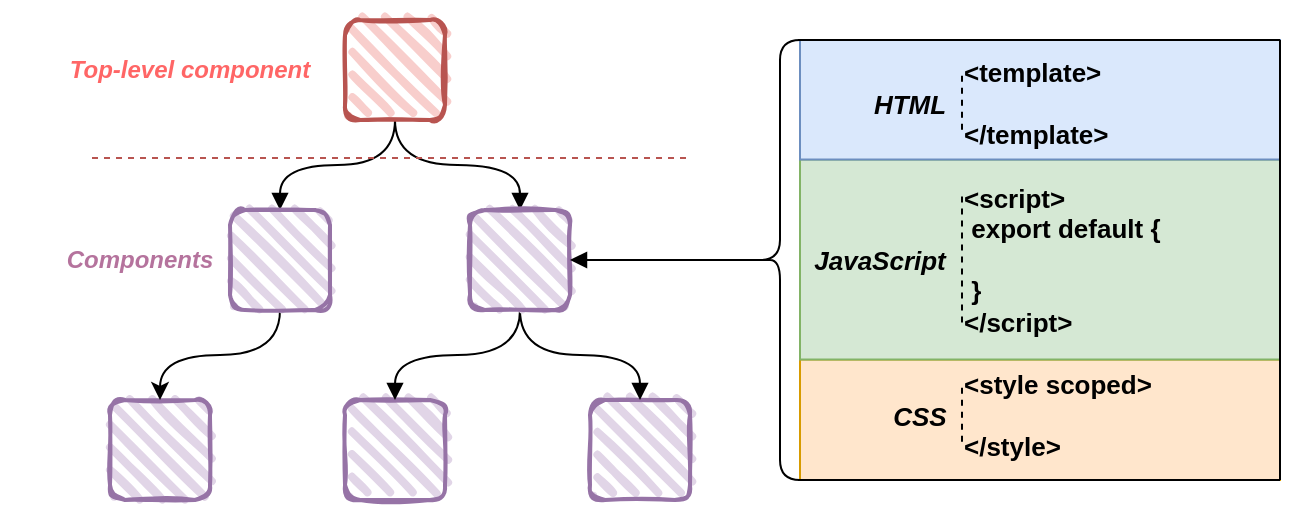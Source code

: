 <mxfile version="21.1.0" type="github">
  <diagram name="Page-1" id="bX5Nv4EXqvbN6E7egdSF">
    <mxGraphModel dx="1195" dy="667" grid="1" gridSize="10" guides="1" tooltips="1" connect="1" arrows="1" fold="1" page="1" pageScale="1" pageWidth="827" pageHeight="1169" math="0" shadow="0">
      <root>
        <mxCell id="0" />
        <mxCell id="1" parent="0" />
        <mxCell id="juIO59sQN7g4RxJMEnIw-93" value="" style="rounded=0;whiteSpace=wrap;html=1;fillColor=#ffe6cc;strokeColor=#d79b00;fontSize=13;" vertex="1" parent="1">
          <mxGeometry x="460" y="469.75" width="240" height="60.25" as="geometry" />
        </mxCell>
        <mxCell id="juIO59sQN7g4RxJMEnIw-94" value="" style="rounded=0;whiteSpace=wrap;html=1;fillColor=#d5e8d4;strokeColor=#82b366;fontSize=13;" vertex="1" parent="1">
          <mxGeometry x="460" y="369.75" width="240" height="100" as="geometry" />
        </mxCell>
        <mxCell id="juIO59sQN7g4RxJMEnIw-92" value="" style="rounded=0;whiteSpace=wrap;html=1;fillColor=#dae8fc;strokeColor=#6c8ebf;fontSize=13;" vertex="1" parent="1">
          <mxGeometry x="460" y="310" width="240" height="59.75" as="geometry" />
        </mxCell>
        <mxCell id="juIO59sQN7g4RxJMEnIw-75" style="edgeStyle=orthogonalEdgeStyle;rounded=0;orthogonalLoop=1;jettySize=auto;html=1;exitX=0.5;exitY=1;exitDx=0;exitDy=0;entryX=0.5;entryY=0;entryDx=0;entryDy=0;curved=1;endArrow=block;endFill=1;strokeWidth=1;" edge="1" parent="1" source="juIO59sQN7g4RxJMEnIw-77" target="juIO59sQN7g4RxJMEnIw-81">
          <mxGeometry relative="1" as="geometry" />
        </mxCell>
        <mxCell id="juIO59sQN7g4RxJMEnIw-76" style="edgeStyle=orthogonalEdgeStyle;rounded=0;orthogonalLoop=1;jettySize=auto;html=1;exitX=0.5;exitY=1;exitDx=0;exitDy=0;entryX=0.5;entryY=0;entryDx=0;entryDy=0;curved=1;endArrow=block;endFill=1;strokeWidth=1;" edge="1" parent="1" source="juIO59sQN7g4RxJMEnIw-77" target="juIO59sQN7g4RxJMEnIw-84">
          <mxGeometry relative="1" as="geometry" />
        </mxCell>
        <mxCell id="juIO59sQN7g4RxJMEnIw-77" value="" style="rounded=1;whiteSpace=wrap;html=1;strokeWidth=2;fillWeight=4;hachureGap=8;hachureAngle=45;fillColor=#f8cecc;sketch=1;strokeColor=#b85450;" vertex="1" parent="1">
          <mxGeometry x="232.5" y="300" width="50" height="50" as="geometry" />
        </mxCell>
        <mxCell id="juIO59sQN7g4RxJMEnIw-78" value="" style="rounded=1;whiteSpace=wrap;html=1;strokeWidth=2;fillWeight=4;hachureGap=8;hachureAngle=45;fillColor=#e1d5e7;sketch=1;strokeColor=#9673a6;" vertex="1" parent="1">
          <mxGeometry x="232.5" y="490" width="50" height="50" as="geometry" />
        </mxCell>
        <mxCell id="juIO59sQN7g4RxJMEnIw-79" value="" style="rounded=1;whiteSpace=wrap;html=1;strokeWidth=2;fillWeight=4;hachureGap=8;hachureAngle=45;fillColor=#e1d5e7;sketch=1;strokeColor=#9673a6;" vertex="1" parent="1">
          <mxGeometry x="355" y="490" width="50" height="50" as="geometry" />
        </mxCell>
        <mxCell id="juIO59sQN7g4RxJMEnIw-80" value="" style="rounded=1;whiteSpace=wrap;html=1;strokeWidth=2;fillWeight=4;hachureGap=8;hachureAngle=45;fillColor=#e1d5e7;sketch=1;strokeColor=#9673a6;" vertex="1" parent="1">
          <mxGeometry x="115" y="490" width="50" height="50" as="geometry" />
        </mxCell>
        <mxCell id="juIO59sQN7g4RxJMEnIw-91" style="edgeStyle=orthogonalEdgeStyle;rounded=0;orthogonalLoop=1;jettySize=auto;html=1;exitX=0.5;exitY=1;exitDx=0;exitDy=0;entryX=0.5;entryY=0;entryDx=0;entryDy=0;curved=1;" edge="1" parent="1" source="juIO59sQN7g4RxJMEnIw-81" target="juIO59sQN7g4RxJMEnIw-80">
          <mxGeometry relative="1" as="geometry" />
        </mxCell>
        <mxCell id="juIO59sQN7g4RxJMEnIw-81" value="" style="rounded=1;whiteSpace=wrap;html=1;strokeWidth=2;fillWeight=4;hachureGap=8;hachureAngle=45;fillColor=#e1d5e7;sketch=1;strokeColor=#9673a6;" vertex="1" parent="1">
          <mxGeometry x="175" y="395" width="50" height="50" as="geometry" />
        </mxCell>
        <mxCell id="juIO59sQN7g4RxJMEnIw-82" style="edgeStyle=orthogonalEdgeStyle;rounded=0;orthogonalLoop=1;jettySize=auto;html=1;exitX=0.5;exitY=1;exitDx=0;exitDy=0;entryX=0.5;entryY=0;entryDx=0;entryDy=0;curved=1;endArrow=block;endFill=1;strokeWidth=1;" edge="1" parent="1" source="juIO59sQN7g4RxJMEnIw-84" target="juIO59sQN7g4RxJMEnIw-79">
          <mxGeometry relative="1" as="geometry" />
        </mxCell>
        <mxCell id="juIO59sQN7g4RxJMEnIw-83" style="edgeStyle=orthogonalEdgeStyle;rounded=0;orthogonalLoop=1;jettySize=auto;html=1;exitX=0.5;exitY=1;exitDx=0;exitDy=0;entryX=0.5;entryY=0;entryDx=0;entryDy=0;curved=1;endArrow=block;endFill=1;strokeWidth=1;" edge="1" parent="1" source="juIO59sQN7g4RxJMEnIw-84" target="juIO59sQN7g4RxJMEnIw-78">
          <mxGeometry relative="1" as="geometry" />
        </mxCell>
        <mxCell id="juIO59sQN7g4RxJMEnIw-84" value="" style="rounded=1;whiteSpace=wrap;html=1;strokeWidth=2;fillWeight=4;hachureGap=8;hachureAngle=45;fillColor=#e1d5e7;sketch=1;strokeColor=#9673a6;" vertex="1" parent="1">
          <mxGeometry x="295" y="395" width="50" height="50" as="geometry" />
        </mxCell>
        <mxCell id="juIO59sQN7g4RxJMEnIw-85" value="" style="line;strokeWidth=1;html=1;perimeter=backbonePerimeter;points=[];outlineConnect=0;dashed=1;fillColor=#f8cecc;strokeColor=#b85450;" vertex="1" parent="1">
          <mxGeometry x="106" y="364" width="300" height="10" as="geometry" />
        </mxCell>
        <mxCell id="juIO59sQN7g4RxJMEnIw-86" value="&lt;i&gt;&lt;font color=&quot;#ff6666&quot;&gt;&lt;b&gt;Top-level component&lt;/b&gt;&lt;/font&gt;&lt;/i&gt;" style="text;html=1;strokeColor=none;fillColor=none;align=center;verticalAlign=middle;whiteSpace=wrap;rounded=0;" vertex="1" parent="1">
          <mxGeometry x="85" y="310" width="140" height="30" as="geometry" />
        </mxCell>
        <mxCell id="juIO59sQN7g4RxJMEnIw-87" value="&lt;i&gt;&lt;b style=&quot;&quot;&gt;&lt;font color=&quot;#b5739d&quot;&gt;Components&lt;/font&gt;&lt;/b&gt;&lt;/i&gt;" style="text;html=1;strokeColor=none;fillColor=none;align=center;verticalAlign=middle;whiteSpace=wrap;rounded=0;" vertex="1" parent="1">
          <mxGeometry x="60" y="405" width="140" height="30" as="geometry" />
        </mxCell>
        <mxCell id="juIO59sQN7g4RxJMEnIw-90" value="&lt;blockquote style=&quot;margin: 0px 0px 0px 40px; border: none; padding: 0px; font-size: 13px;&quot;&gt;&lt;blockquote style=&quot;margin: 0px 0px 0px 40px; border: none; padding: 0px; font-size: 13px;&quot;&gt;&lt;div style=&quot;font-size: 13px;&quot;&gt;&lt;font style=&quot;font-size: 13px;&quot;&gt;&lt;b style=&quot;font-size: 13px;&quot;&gt;&amp;lt;template&amp;gt;&lt;/b&gt;&lt;/font&gt;&lt;/div&gt;&lt;/blockquote&gt;&lt;blockquote style=&quot;margin: 0px 0px 0px 40px; border: none; padding: 0px; font-size: 13px;&quot;&gt;&lt;div style=&quot;font-size: 13px;&quot;&gt;&lt;font style=&quot;font-size: 13px;&quot;&gt;&lt;b style=&quot;font-size: 13px;&quot;&gt;&lt;br style=&quot;font-size: 13px;&quot;&gt;&lt;/b&gt;&lt;/font&gt;&lt;/div&gt;&lt;/blockquote&gt;&lt;blockquote style=&quot;margin: 0px 0px 0px 40px; border: none; padding: 0px; font-size: 13px;&quot;&gt;&lt;div style=&quot;font-size: 13px;&quot;&gt;&lt;font style=&quot;font-size: 13px;&quot;&gt;&lt;b style=&quot;font-size: 13px;&quot;&gt;&amp;lt;/template&amp;gt;&lt;/b&gt;&lt;/font&gt;&lt;/div&gt;&lt;/blockquote&gt;&lt;blockquote style=&quot;margin: 0px 0px 0px 40px; border: none; padding: 0px; font-size: 13px;&quot;&gt;&lt;div style=&quot;font-size: 13px;&quot;&gt;&lt;font style=&quot;font-size: 13px;&quot;&gt;&lt;b style=&quot;font-size: 13px;&quot;&gt;&lt;br style=&quot;font-size: 13px;&quot;&gt;&lt;/b&gt;&lt;/font&gt;&lt;/div&gt;&lt;/blockquote&gt;&lt;blockquote style=&quot;margin: 0px 0px 0px 40px; border: none; padding: 0px; font-size: 13px;&quot;&gt;&lt;div style=&quot;font-size: 13px;&quot;&gt;&lt;font style=&quot;font-size: 13px;&quot;&gt;&lt;b style=&quot;font-size: 13px;&quot;&gt;&amp;lt;script&amp;gt;&lt;/b&gt;&lt;/font&gt;&lt;/div&gt;&lt;/blockquote&gt;&lt;blockquote style=&quot;margin: 0px 0px 0px 40px; border: none; padding: 0px; font-size: 13px;&quot;&gt;&lt;div style=&quot;font-size: 13px;&quot;&gt;&lt;font style=&quot;font-size: 13px;&quot;&gt;&lt;span style=&quot;background-color: initial; font-size: 13px;&quot;&gt;&lt;b style=&quot;font-size: 13px;&quot;&gt;&lt;span style=&quot;white-space: pre; font-size: 13px;&quot;&gt;	&lt;/span&gt;export default {&lt;/b&gt;&lt;/span&gt;&lt;/font&gt;&lt;/div&gt;&lt;/blockquote&gt;&lt;blockquote style=&quot;margin: 0px 0px 0px 40px; border: none; padding: 0px; font-size: 13px;&quot;&gt;&lt;div style=&quot;font-size: 13px;&quot;&gt;&lt;font style=&quot;font-size: 13px;&quot;&gt;&lt;span style=&quot;background-color: initial; font-size: 13px;&quot;&gt;&lt;b style=&quot;font-size: 13px;&quot;&gt;&lt;br style=&quot;font-size: 13px;&quot;&gt;&lt;/b&gt;&lt;/span&gt;&lt;/font&gt;&lt;/div&gt;&lt;/blockquote&gt;&lt;blockquote style=&quot;margin: 0px 0px 0px 40px; border: none; padding: 0px; font-size: 13px;&quot;&gt;&lt;div style=&quot;font-size: 13px;&quot;&gt;&lt;font style=&quot;font-size: 13px;&quot;&gt;&lt;b style=&quot;font-size: 13px;&quot;&gt;&lt;span style=&quot;white-space: pre; font-size: 13px;&quot;&gt;	&lt;/span&gt;}&lt;/b&gt;&lt;/font&gt;&lt;/div&gt;&lt;/blockquote&gt;&lt;blockquote style=&quot;margin: 0px 0px 0px 40px; border: none; padding: 0px; font-size: 13px;&quot;&gt;&lt;div style=&quot;font-size: 13px;&quot;&gt;&lt;font style=&quot;font-size: 13px;&quot;&gt;&lt;b style=&quot;font-size: 13px;&quot;&gt;&amp;lt;/script&amp;gt;&lt;/b&gt;&lt;/font&gt;&lt;/div&gt;&lt;/blockquote&gt;&lt;blockquote style=&quot;margin: 0px 0px 0px 40px; border: none; padding: 0px; font-size: 13px;&quot;&gt;&lt;div style=&quot;font-size: 13px;&quot;&gt;&lt;font style=&quot;font-size: 13px;&quot;&gt;&lt;b style=&quot;font-size: 13px;&quot;&gt;&lt;br style=&quot;font-size: 13px;&quot;&gt;&lt;/b&gt;&lt;/font&gt;&lt;/div&gt;&lt;/blockquote&gt;&lt;blockquote style=&quot;margin: 0px 0px 0px 40px; border: none; padding: 0px; font-size: 13px;&quot;&gt;&lt;div style=&quot;font-size: 13px;&quot;&gt;&lt;font style=&quot;font-size: 13px;&quot;&gt;&lt;b style=&quot;font-size: 13px;&quot;&gt;&amp;lt;style scoped&amp;gt;&lt;/b&gt;&lt;/font&gt;&lt;/div&gt;&lt;/blockquote&gt;&lt;blockquote style=&quot;margin: 0px 0px 0px 40px; border: none; padding: 0px; font-size: 13px;&quot;&gt;&lt;div style=&quot;font-size: 13px;&quot;&gt;&lt;font style=&quot;font-size: 13px;&quot;&gt;&lt;b style=&quot;font-size: 13px;&quot;&gt;&lt;br style=&quot;font-size: 13px;&quot;&gt;&lt;/b&gt;&lt;/font&gt;&lt;/div&gt;&lt;/blockquote&gt;&lt;blockquote style=&quot;margin: 0px 0px 0px 40px; border: none; padding: 0px; font-size: 13px;&quot;&gt;&lt;div style=&quot;font-size: 13px;&quot;&gt;&lt;font style=&quot;font-size: 13px;&quot;&gt;&lt;b style=&quot;font-size: 13px;&quot;&gt;&amp;lt;/style&amp;gt;&lt;/b&gt;&lt;/font&gt;&lt;/div&gt;&lt;/blockquote&gt;&lt;/blockquote&gt;&lt;div style=&quot;font-size: 13px;&quot;&gt;	&lt;/div&gt;&lt;div style=&quot;font-size: 13px;&quot;&gt;&lt;/div&gt;&lt;div style=&quot;font-size: 13px;&quot;&gt;	&lt;/div&gt;" style="text;html=1;strokeColor=none;fillColor=none;align=left;verticalAlign=middle;whiteSpace=wrap;rounded=0;fontSize=13;" vertex="1" parent="1">
          <mxGeometry x="460" y="290.25" width="240" height="259.75" as="geometry" />
        </mxCell>
        <mxCell id="juIO59sQN7g4RxJMEnIw-95" value="" style="line;strokeWidth=1;direction=south;html=1;dashed=1;fontSize=13;" vertex="1" parent="1">
          <mxGeometry x="536" y="483.88" width="10" height="30" as="geometry" />
        </mxCell>
        <mxCell id="juIO59sQN7g4RxJMEnIw-97" value="" style="line;strokeWidth=1;direction=south;html=1;dashed=1;fontSize=13;" vertex="1" parent="1">
          <mxGeometry x="536" y="327.87" width="10" height="30" as="geometry" />
        </mxCell>
        <mxCell id="juIO59sQN7g4RxJMEnIw-98" value="" style="line;strokeWidth=1;direction=south;html=1;dashed=1;fontSize=13;" vertex="1" parent="1">
          <mxGeometry x="536" y="388.25" width="10" height="65" as="geometry" />
        </mxCell>
        <mxCell id="juIO59sQN7g4RxJMEnIw-100" value="&lt;i style=&quot;font-size: 13px;&quot;&gt;&lt;b style=&quot;font-size: 13px;&quot;&gt;HTML&lt;/b&gt;&lt;/i&gt;" style="text;html=1;strokeColor=none;fillColor=none;align=center;verticalAlign=middle;whiteSpace=wrap;rounded=0;fontSize=13;" vertex="1" parent="1">
          <mxGeometry x="485" y="326.87" width="60" height="30" as="geometry" />
        </mxCell>
        <mxCell id="juIO59sQN7g4RxJMEnIw-101" value="&lt;i style=&quot;font-size: 13px;&quot;&gt;&lt;b style=&quot;font-size: 13px;&quot;&gt;JavaScript&lt;/b&gt;&lt;/i&gt;" style="text;html=1;strokeColor=none;fillColor=none;align=center;verticalAlign=middle;whiteSpace=wrap;rounded=0;fontSize=13;" vertex="1" parent="1">
          <mxGeometry x="470" y="404.75" width="60" height="30" as="geometry" />
        </mxCell>
        <mxCell id="juIO59sQN7g4RxJMEnIw-102" value="&lt;i style=&quot;font-size: 13px;&quot;&gt;&lt;b style=&quot;font-size: 13px;&quot;&gt;CSS&lt;/b&gt;&lt;/i&gt;" style="text;html=1;strokeColor=none;fillColor=none;align=center;verticalAlign=middle;whiteSpace=wrap;rounded=0;fontSize=13;" vertex="1" parent="1">
          <mxGeometry x="490" y="483" width="60" height="30" as="geometry" />
        </mxCell>
        <mxCell id="juIO59sQN7g4RxJMEnIw-104" style="edgeStyle=orthogonalEdgeStyle;rounded=0;orthogonalLoop=1;jettySize=auto;html=1;exitX=1;exitY=0.5;exitDx=0;exitDy=0;entryX=0.1;entryY=0.5;entryDx=0;entryDy=0;entryPerimeter=0;endArrow=none;endFill=0;startArrow=block;startFill=1;" edge="1" parent="1" source="juIO59sQN7g4RxJMEnIw-84" target="juIO59sQN7g4RxJMEnIw-103">
          <mxGeometry relative="1" as="geometry" />
        </mxCell>
        <mxCell id="juIO59sQN7g4RxJMEnIw-103" value="" style="shape=curlyBracket;whiteSpace=wrap;html=1;rounded=1;labelPosition=left;verticalLabelPosition=middle;align=right;verticalAlign=middle;" vertex="1" parent="1">
          <mxGeometry x="430" y="310" width="40" height="220" as="geometry" />
        </mxCell>
        <mxCell id="juIO59sQN7g4RxJMEnIw-111" value="" style="line;strokeWidth=1;html=1;" vertex="1" parent="1">
          <mxGeometry x="459" y="305" width="241" height="10" as="geometry" />
        </mxCell>
        <mxCell id="juIO59sQN7g4RxJMEnIw-109" value="" style="line;strokeWidth=1;direction=south;html=1;" vertex="1" parent="1">
          <mxGeometry x="695" y="310" width="10" height="220" as="geometry" />
        </mxCell>
        <mxCell id="juIO59sQN7g4RxJMEnIw-112" value="" style="line;strokeWidth=1;html=1;" vertex="1" parent="1">
          <mxGeometry x="459" y="525" width="241" height="10" as="geometry" />
        </mxCell>
      </root>
    </mxGraphModel>
  </diagram>
</mxfile>
